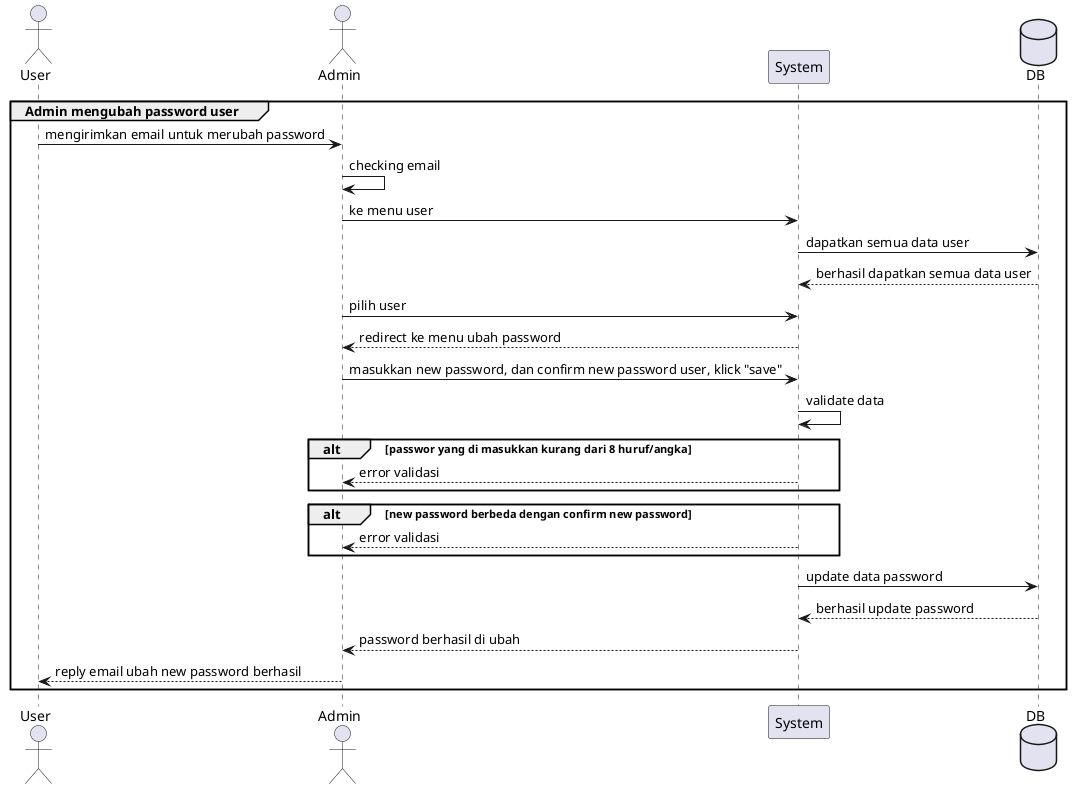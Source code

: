 @startuml kelompok1
actor User
actor Admin
participant System
database DB
group Admin mengubah password user
  User -> Admin: mengirimkan email untuk merubah password
  Admin -> Admin : checking email
  Admin -> System: ke menu user
  System -> DB: dapatkan semua data user
  System <-- DB: berhasil dapatkan semua data user
  Admin -> System: pilih user
  Admin <-- System: redirect ke menu ubah password
  Admin -> System: masukkan new password, dan confirm new password user, klick "save"
  System -> System : validate data
  alt passwor yang di masukkan kurang dari 8 huruf/angka
    Admin <-- System : error validasi
  end
  alt new password berbeda dengan confirm new password
  Admin <-- System : error validasi
  end
  System -> DB : update data password
  System <-- DB : berhasil update password
  Admin <-- System : password berhasil di ubah
  Admin --> User : reply email ubah new password berhasil
  end
@enduml